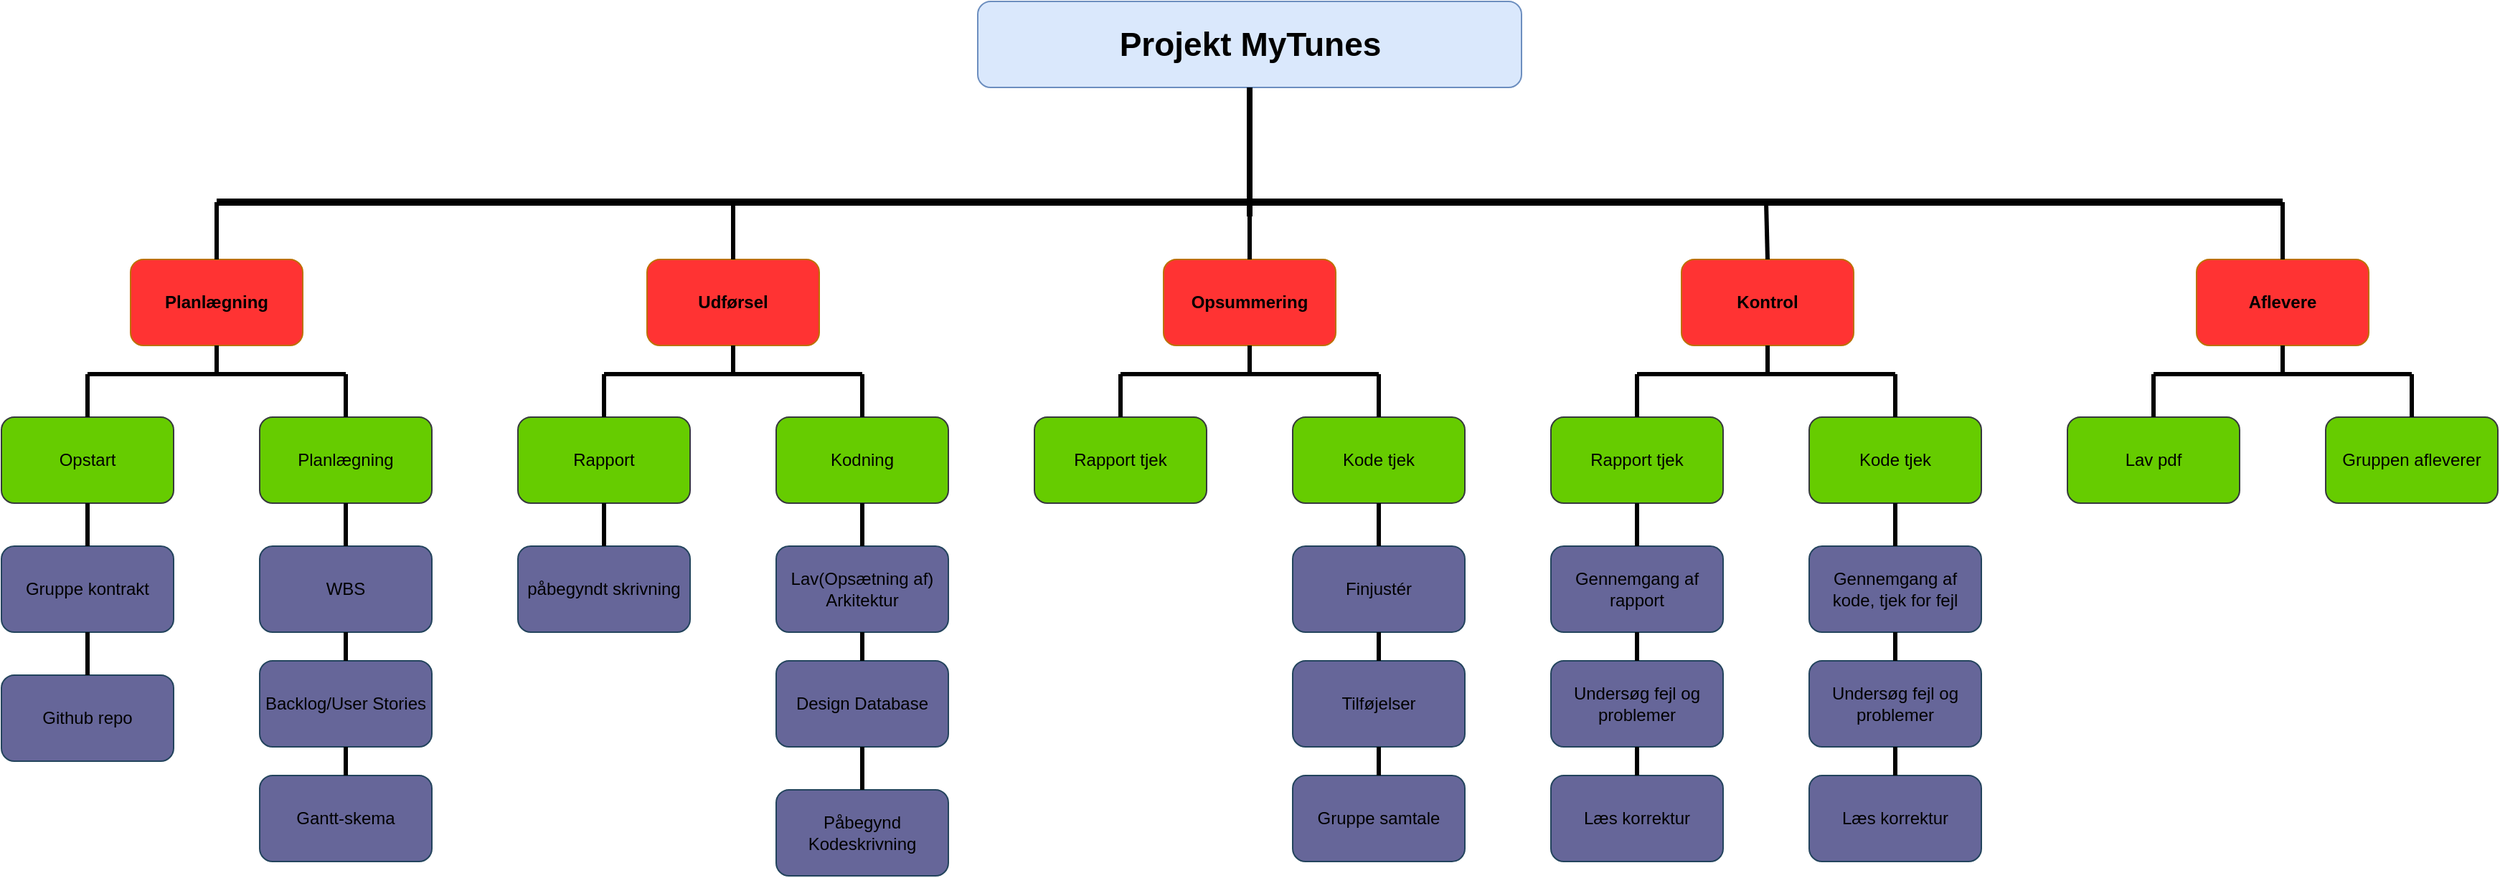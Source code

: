 <mxfile version="24.7.8">
  <diagram name="Side-1" id="v7aNZGcVQqg8jcTbbySO">
    <mxGraphModel dx="1750" dy="1048" grid="1" gridSize="10" guides="1" tooltips="1" connect="1" arrows="1" fold="1" page="1" pageScale="1" pageWidth="827" pageHeight="1169" math="0" shadow="0">
      <root>
        <mxCell id="0" />
        <mxCell id="1" parent="0" />
        <mxCell id="Jo2eLr0nHcPGZElzcF8N-1" value="" style="endArrow=none;html=1;rounded=0;exitX=0;exitY=0.5;exitDx=0;exitDy=0;strokeWidth=3;" edge="1" parent="1">
          <mxGeometry width="50" height="50" relative="1" as="geometry">
            <mxPoint x="200.0" y="360" as="sourcePoint" />
            <mxPoint x="200" y="360" as="targetPoint" />
          </mxGeometry>
        </mxCell>
        <mxCell id="Jo2eLr0nHcPGZElzcF8N-2" value="Gruppe kontrakt" style="rounded=1;whiteSpace=wrap;html=1;fillColor=#666699;strokeColor=#23445d;" vertex="1" parent="1">
          <mxGeometry x="70" y="400" width="120" height="60" as="geometry" />
        </mxCell>
        <mxCell id="Jo2eLr0nHcPGZElzcF8N-3" value="Planlægning" style="rounded=1;whiteSpace=wrap;html=1;fillColor=#FF3333;fontColor=#000000;strokeColor=#BD7000;fontStyle=1" vertex="1" parent="1">
          <mxGeometry x="160" y="200" width="120" height="60" as="geometry" />
        </mxCell>
        <mxCell id="Jo2eLr0nHcPGZElzcF8N-4" value="WBS" style="rounded=1;whiteSpace=wrap;html=1;fillColor=#666699;strokeColor=#23445d;" vertex="1" parent="1">
          <mxGeometry x="250" y="400" width="120" height="60" as="geometry" />
        </mxCell>
        <mxCell id="Jo2eLr0nHcPGZElzcF8N-5" value="Backlog/User Stories" style="rounded=1;whiteSpace=wrap;html=1;fillColor=#666699;strokeColor=#23445d;" vertex="1" parent="1">
          <mxGeometry x="250" y="480" width="120" height="60" as="geometry" />
        </mxCell>
        <mxCell id="Jo2eLr0nHcPGZElzcF8N-6" value="Gantt-skema" style="rounded=1;whiteSpace=wrap;html=1;fillColor=#666699;strokeColor=#23445d;" vertex="1" parent="1">
          <mxGeometry x="250" y="560" width="120" height="60" as="geometry" />
        </mxCell>
        <mxCell id="Jo2eLr0nHcPGZElzcF8N-7" value="Udførsel" style="rounded=1;whiteSpace=wrap;html=1;fillColor=#FF3333;fontColor=#000000;strokeColor=#BD7000;fontStyle=1" vertex="1" parent="1">
          <mxGeometry x="520" y="200" width="120" height="60" as="geometry" />
        </mxCell>
        <mxCell id="Jo2eLr0nHcPGZElzcF8N-8" value="Rapport tjek" style="rounded=1;whiteSpace=wrap;html=1;fillColor=#66CC00;strokeColor=#36393d;" vertex="1" parent="1">
          <mxGeometry x="1150" y="310" width="120" height="60" as="geometry" />
        </mxCell>
        <mxCell id="Jo2eLr0nHcPGZElzcF8N-9" value="Rapport" style="rounded=1;whiteSpace=wrap;html=1;fillColor=#66CC00;strokeColor=#36393d;" vertex="1" parent="1">
          <mxGeometry x="430" y="310" width="120" height="60" as="geometry" />
        </mxCell>
        <mxCell id="Jo2eLr0nHcPGZElzcF8N-10" value="Kode tjek" style="rounded=1;whiteSpace=wrap;html=1;fillColor=#66CC00;strokeColor=#36393d;" vertex="1" parent="1">
          <mxGeometry x="1330" y="310" width="120" height="60" as="geometry" />
        </mxCell>
        <mxCell id="Jo2eLr0nHcPGZElzcF8N-11" value="Gennemgang af rapport" style="rounded=1;whiteSpace=wrap;html=1;fillColor=#666699;strokeColor=#23445d;" vertex="1" parent="1">
          <mxGeometry x="1150" y="400" width="120" height="60" as="geometry" />
        </mxCell>
        <mxCell id="Jo2eLr0nHcPGZElzcF8N-12" value="Undersøg fejl og problemer" style="rounded=1;whiteSpace=wrap;html=1;fillColor=#666699;strokeColor=#23445d;" vertex="1" parent="1">
          <mxGeometry x="1150" y="480" width="120" height="60" as="geometry" />
        </mxCell>
        <mxCell id="Jo2eLr0nHcPGZElzcF8N-13" value="Læs korrektur" style="rounded=1;whiteSpace=wrap;html=1;fillColor=#666699;strokeColor=#23445d;" vertex="1" parent="1">
          <mxGeometry x="1150" y="560" width="120" height="60" as="geometry" />
        </mxCell>
        <mxCell id="Jo2eLr0nHcPGZElzcF8N-14" value="Gennemgang af kode, tjek for fejl" style="rounded=1;whiteSpace=wrap;html=1;fillColor=#666699;strokeColor=#23445d;" vertex="1" parent="1">
          <mxGeometry x="1330" y="400" width="120" height="60" as="geometry" />
        </mxCell>
        <mxCell id="Jo2eLr0nHcPGZElzcF8N-15" value="Undersøg fejl og problemer" style="rounded=1;whiteSpace=wrap;html=1;fillColor=#666699;strokeColor=#23445d;" vertex="1" parent="1">
          <mxGeometry x="1330" y="480" width="120" height="60" as="geometry" />
        </mxCell>
        <mxCell id="Jo2eLr0nHcPGZElzcF8N-16" value="Læs korrektur" style="rounded=1;whiteSpace=wrap;html=1;fillColor=#666699;strokeColor=#23445d;" vertex="1" parent="1">
          <mxGeometry x="1330" y="560" width="120" height="60" as="geometry" />
        </mxCell>
        <mxCell id="Jo2eLr0nHcPGZElzcF8N-17" value="Lav pdf" style="rounded=1;whiteSpace=wrap;html=1;fillColor=#66CC00;strokeColor=#36393d;" vertex="1" parent="1">
          <mxGeometry x="1510" y="310" width="120" height="60" as="geometry" />
        </mxCell>
        <mxCell id="Jo2eLr0nHcPGZElzcF8N-18" value="Gruppen afleverer" style="rounded=1;whiteSpace=wrap;html=1;fillColor=#66CC00;strokeColor=#36393d;" vertex="1" parent="1">
          <mxGeometry x="1690" y="310" width="120" height="60" as="geometry" />
        </mxCell>
        <mxCell id="Jo2eLr0nHcPGZElzcF8N-19" value="påbegyndt skrivning" style="rounded=1;whiteSpace=wrap;html=1;fillColor=#666699;strokeColor=#23445d;" vertex="1" parent="1">
          <mxGeometry x="430" y="400" width="120" height="60" as="geometry" />
        </mxCell>
        <mxCell id="Jo2eLr0nHcPGZElzcF8N-20" value="Kodning" style="rounded=1;whiteSpace=wrap;html=1;fillColor=#66CC00;strokeColor=#36393d;" vertex="1" parent="1">
          <mxGeometry x="610" y="310" width="120" height="60" as="geometry" />
        </mxCell>
        <mxCell id="Jo2eLr0nHcPGZElzcF8N-21" value="Lav(Opsætning af) Arkitektur" style="rounded=1;whiteSpace=wrap;html=1;fillColor=#666699;strokeColor=#23445d;" vertex="1" parent="1">
          <mxGeometry x="610" y="400" width="120" height="60" as="geometry" />
        </mxCell>
        <mxCell id="Jo2eLr0nHcPGZElzcF8N-22" value="Design Database" style="rounded=1;whiteSpace=wrap;html=1;fillColor=#666699;strokeColor=#23445d;" vertex="1" parent="1">
          <mxGeometry x="610" y="480" width="120" height="60" as="geometry" />
        </mxCell>
        <mxCell id="Jo2eLr0nHcPGZElzcF8N-23" value="Opsummering" style="rounded=1;whiteSpace=wrap;html=1;fillColor=#FF3333;strokeColor=#BD7000;fontColor=#000000;fontStyle=1" vertex="1" parent="1">
          <mxGeometry x="880" y="200" width="120" height="60" as="geometry" />
        </mxCell>
        <mxCell id="Jo2eLr0nHcPGZElzcF8N-24" value="Rapport tjek" style="rounded=1;whiteSpace=wrap;html=1;fillColor=#66CC00;strokeColor=#36393d;" vertex="1" parent="1">
          <mxGeometry x="790" y="310" width="120" height="60" as="geometry" />
        </mxCell>
        <mxCell id="Jo2eLr0nHcPGZElzcF8N-25" value="Kode tjek" style="rounded=1;whiteSpace=wrap;html=1;fillColor=#66CC00;strokeColor=#36393d;" vertex="1" parent="1">
          <mxGeometry x="970" y="310" width="120" height="60" as="geometry" />
        </mxCell>
        <mxCell id="Jo2eLr0nHcPGZElzcF8N-26" value="Finjustér" style="rounded=1;whiteSpace=wrap;html=1;fillColor=#666699;strokeColor=#23445d;" vertex="1" parent="1">
          <mxGeometry x="970" y="400" width="120" height="60" as="geometry" />
        </mxCell>
        <mxCell id="Jo2eLr0nHcPGZElzcF8N-27" value="Tilføjelser" style="rounded=1;whiteSpace=wrap;html=1;fillColor=#666699;strokeColor=#23445d;" vertex="1" parent="1">
          <mxGeometry x="970" y="480" width="120" height="60" as="geometry" />
        </mxCell>
        <mxCell id="Jo2eLr0nHcPGZElzcF8N-28" value="Gruppe samtale" style="rounded=1;whiteSpace=wrap;html=1;fillColor=#666699;strokeColor=#23445d;" vertex="1" parent="1">
          <mxGeometry x="970" y="560" width="120" height="60" as="geometry" />
        </mxCell>
        <mxCell id="Jo2eLr0nHcPGZElzcF8N-29" value="Kontrol" style="rounded=1;whiteSpace=wrap;html=1;fillColor=#FF3333;fontColor=#000000;strokeColor=#BD7000;fontStyle=1" vertex="1" parent="1">
          <mxGeometry x="1241" y="200" width="120" height="60" as="geometry" />
        </mxCell>
        <mxCell id="Jo2eLr0nHcPGZElzcF8N-30" value="Aflevere" style="rounded=1;whiteSpace=wrap;html=1;fillColor=#FF3333;fontColor=#000000;strokeColor=#BD7000;fontStyle=1" vertex="1" parent="1">
          <mxGeometry x="1600" y="200" width="120" height="60" as="geometry" />
        </mxCell>
        <mxCell id="Jo2eLr0nHcPGZElzcF8N-31" value="&lt;font color=&quot;#000000&quot;&gt;&lt;span style=&quot;font-size: 23px;&quot;&gt;&lt;b&gt;Projekt MyTunes&lt;/b&gt;&lt;/span&gt;&lt;/font&gt;" style="rounded=1;whiteSpace=wrap;html=1;fontStyle=0;fillColor=#dae8fc;strokeColor=#6c8ebf;" vertex="1" parent="1">
          <mxGeometry x="750.5" y="20" width="379" height="60" as="geometry" />
        </mxCell>
        <mxCell id="Jo2eLr0nHcPGZElzcF8N-32" value="" style="endArrow=none;html=1;rounded=0;entryX=0.5;entryY=1;entryDx=0;entryDy=0;strokeWidth=4;" edge="1" parent="1" target="Jo2eLr0nHcPGZElzcF8N-31">
          <mxGeometry width="50" height="50" relative="1" as="geometry">
            <mxPoint x="940" y="170" as="sourcePoint" />
            <mxPoint x="1026.5" y="70" as="targetPoint" />
          </mxGeometry>
        </mxCell>
        <mxCell id="Jo2eLr0nHcPGZElzcF8N-33" value="" style="endArrow=none;html=1;rounded=0;strokeWidth=5;" edge="1" parent="1">
          <mxGeometry width="50" height="50" relative="1" as="geometry">
            <mxPoint x="220" y="160" as="sourcePoint" />
            <mxPoint x="1660" y="160" as="targetPoint" />
          </mxGeometry>
        </mxCell>
        <mxCell id="Jo2eLr0nHcPGZElzcF8N-34" value="" style="endArrow=none;html=1;rounded=0;exitX=0.5;exitY=0;exitDx=0;exitDy=0;strokeWidth=3;" edge="1" parent="1" source="Jo2eLr0nHcPGZElzcF8N-7">
          <mxGeometry width="50" height="50" relative="1" as="geometry">
            <mxPoint x="590" y="190" as="sourcePoint" />
            <mxPoint x="580" y="160" as="targetPoint" />
          </mxGeometry>
        </mxCell>
        <mxCell id="Jo2eLr0nHcPGZElzcF8N-35" value="" style="endArrow=none;html=1;rounded=0;entryX=0.5;entryY=0;entryDx=0;entryDy=0;strokeWidth=3;" edge="1" parent="1" target="Jo2eLr0nHcPGZElzcF8N-23">
          <mxGeometry width="50" height="50" relative="1" as="geometry">
            <mxPoint x="940" y="160" as="sourcePoint" />
            <mxPoint x="900" y="180" as="targetPoint" />
          </mxGeometry>
        </mxCell>
        <mxCell id="Jo2eLr0nHcPGZElzcF8N-36" value="" style="endArrow=none;html=1;rounded=0;exitX=0.5;exitY=0;exitDx=0;exitDy=0;strokeWidth=3;" edge="1" parent="1" source="Jo2eLr0nHcPGZElzcF8N-29">
          <mxGeometry width="50" height="50" relative="1" as="geometry">
            <mxPoint x="1300" y="230" as="sourcePoint" />
            <mxPoint x="1300" y="160" as="targetPoint" />
            <Array as="points" />
          </mxGeometry>
        </mxCell>
        <mxCell id="Jo2eLr0nHcPGZElzcF8N-37" value="" style="endArrow=none;html=1;rounded=0;entryX=0.5;entryY=0;entryDx=0;entryDy=0;strokeWidth=3;" edge="1" parent="1" target="Jo2eLr0nHcPGZElzcF8N-30">
          <mxGeometry width="50" height="50" relative="1" as="geometry">
            <mxPoint x="1660" y="160" as="sourcePoint" />
            <mxPoint x="1880" y="170" as="targetPoint" />
          </mxGeometry>
        </mxCell>
        <mxCell id="Jo2eLr0nHcPGZElzcF8N-38" value="" style="endArrow=none;html=1;rounded=0;exitX=0.5;exitY=0;exitDx=0;exitDy=0;strokeWidth=3;" edge="1" parent="1" source="Jo2eLr0nHcPGZElzcF8N-3">
          <mxGeometry width="50" height="50" relative="1" as="geometry">
            <mxPoint x="90" y="210" as="sourcePoint" />
            <mxPoint x="220" y="160" as="targetPoint" />
          </mxGeometry>
        </mxCell>
        <mxCell id="Jo2eLr0nHcPGZElzcF8N-39" value="Opstart" style="rounded=1;whiteSpace=wrap;html=1;fillColor=#66CC00;strokeColor=#36393d;" vertex="1" parent="1">
          <mxGeometry x="70" y="310" width="120" height="60" as="geometry" />
        </mxCell>
        <mxCell id="Jo2eLr0nHcPGZElzcF8N-40" value="Planlægning" style="rounded=1;whiteSpace=wrap;html=1;fillColor=#66CC00;strokeColor=#36393d;" vertex="1" parent="1">
          <mxGeometry x="250" y="310" width="120" height="60" as="geometry" />
        </mxCell>
        <mxCell id="Jo2eLr0nHcPGZElzcF8N-41" value="" style="endArrow=none;html=1;rounded=0;entryX=0.5;entryY=1;entryDx=0;entryDy=0;strokeWidth=3;" edge="1" parent="1" target="Jo2eLr0nHcPGZElzcF8N-3">
          <mxGeometry width="50" height="50" relative="1" as="geometry">
            <mxPoint x="220" y="280" as="sourcePoint" />
            <mxPoint x="250" y="280" as="targetPoint" />
          </mxGeometry>
        </mxCell>
        <mxCell id="Jo2eLr0nHcPGZElzcF8N-42" value="" style="endArrow=none;html=1;rounded=0;strokeWidth=3;" edge="1" parent="1">
          <mxGeometry width="50" height="50" relative="1" as="geometry">
            <mxPoint x="130" y="280" as="sourcePoint" />
            <mxPoint x="310" y="280" as="targetPoint" />
          </mxGeometry>
        </mxCell>
        <mxCell id="Jo2eLr0nHcPGZElzcF8N-43" value="" style="endArrow=none;html=1;rounded=0;exitX=0.5;exitY=0;exitDx=0;exitDy=0;strokeWidth=3;" edge="1" parent="1" source="Jo2eLr0nHcPGZElzcF8N-39">
          <mxGeometry width="50" height="50" relative="1" as="geometry">
            <mxPoint x="80" y="330" as="sourcePoint" />
            <mxPoint x="130" y="280" as="targetPoint" />
          </mxGeometry>
        </mxCell>
        <mxCell id="Jo2eLr0nHcPGZElzcF8N-44" value="" style="endArrow=none;html=1;rounded=0;exitX=0.5;exitY=0;exitDx=0;exitDy=0;strokeWidth=3;" edge="1" parent="1" source="Jo2eLr0nHcPGZElzcF8N-40">
          <mxGeometry width="50" height="50" relative="1" as="geometry">
            <mxPoint x="270" y="330" as="sourcePoint" />
            <mxPoint x="310" y="280" as="targetPoint" />
          </mxGeometry>
        </mxCell>
        <mxCell id="Jo2eLr0nHcPGZElzcF8N-45" value="" style="endArrow=none;html=1;rounded=0;entryX=0.5;entryY=1;entryDx=0;entryDy=0;strokeWidth=3;" edge="1" parent="1" target="Jo2eLr0nHcPGZElzcF8N-7">
          <mxGeometry width="50" height="50" relative="1" as="geometry">
            <mxPoint x="580" y="280" as="sourcePoint" />
            <mxPoint x="610" y="280" as="targetPoint" />
          </mxGeometry>
        </mxCell>
        <mxCell id="Jo2eLr0nHcPGZElzcF8N-46" value="" style="endArrow=none;html=1;rounded=0;strokeWidth=3;" edge="1" parent="1">
          <mxGeometry width="50" height="50" relative="1" as="geometry">
            <mxPoint x="490" y="280" as="sourcePoint" />
            <mxPoint x="670" y="280" as="targetPoint" />
          </mxGeometry>
        </mxCell>
        <mxCell id="Jo2eLr0nHcPGZElzcF8N-47" value="" style="endArrow=none;html=1;rounded=0;exitX=0.5;exitY=0;exitDx=0;exitDy=0;strokeWidth=3;" edge="1" parent="1" source="Jo2eLr0nHcPGZElzcF8N-9">
          <mxGeometry width="50" height="50" relative="1" as="geometry">
            <mxPoint x="460" y="300" as="sourcePoint" />
            <mxPoint x="490" y="280" as="targetPoint" />
          </mxGeometry>
        </mxCell>
        <mxCell id="Jo2eLr0nHcPGZElzcF8N-48" value="" style="endArrow=none;html=1;rounded=0;exitX=0.5;exitY=0;exitDx=0;exitDy=0;strokeWidth=3;" edge="1" parent="1" source="Jo2eLr0nHcPGZElzcF8N-20">
          <mxGeometry width="50" height="50" relative="1" as="geometry">
            <mxPoint x="570" y="340" as="sourcePoint" />
            <mxPoint x="670" y="280" as="targetPoint" />
          </mxGeometry>
        </mxCell>
        <mxCell id="Jo2eLr0nHcPGZElzcF8N-49" value="" style="endArrow=none;html=1;rounded=0;entryX=0.5;entryY=1;entryDx=0;entryDy=0;strokeWidth=3;" edge="1" parent="1" target="Jo2eLr0nHcPGZElzcF8N-39">
          <mxGeometry width="50" height="50" relative="1" as="geometry">
            <mxPoint x="130" y="400" as="sourcePoint" />
            <mxPoint x="180" y="420" as="targetPoint" />
          </mxGeometry>
        </mxCell>
        <mxCell id="Jo2eLr0nHcPGZElzcF8N-50" value="" style="endArrow=none;html=1;rounded=0;entryX=0.5;entryY=1;entryDx=0;entryDy=0;exitX=0.5;exitY=0;exitDx=0;exitDy=0;strokeWidth=3;" edge="1" parent="1" source="Jo2eLr0nHcPGZElzcF8N-4" target="Jo2eLr0nHcPGZElzcF8N-40">
          <mxGeometry width="50" height="50" relative="1" as="geometry">
            <mxPoint x="270" y="430" as="sourcePoint" />
            <mxPoint x="320" y="380" as="targetPoint" />
          </mxGeometry>
        </mxCell>
        <mxCell id="Jo2eLr0nHcPGZElzcF8N-51" value="" style="endArrow=none;html=1;rounded=0;entryX=0.5;entryY=1;entryDx=0;entryDy=0;exitX=0.5;exitY=0;exitDx=0;exitDy=0;strokeWidth=3;" edge="1" parent="1" source="Jo2eLr0nHcPGZElzcF8N-5" target="Jo2eLr0nHcPGZElzcF8N-4">
          <mxGeometry width="50" height="50" relative="1" as="geometry">
            <mxPoint x="310" y="480" as="sourcePoint" />
            <mxPoint x="320" y="382" as="targetPoint" />
          </mxGeometry>
        </mxCell>
        <mxCell id="Jo2eLr0nHcPGZElzcF8N-52" value="" style="endArrow=none;html=1;rounded=0;entryX=0.5;entryY=1;entryDx=0;entryDy=0;exitX=0.5;exitY=0;exitDx=0;exitDy=0;strokeWidth=3;" edge="1" parent="1" source="Jo2eLr0nHcPGZElzcF8N-6" target="Jo2eLr0nHcPGZElzcF8N-5">
          <mxGeometry width="50" height="50" relative="1" as="geometry">
            <mxPoint x="260" y="620" as="sourcePoint" />
            <mxPoint x="310" y="570" as="targetPoint" />
          </mxGeometry>
        </mxCell>
        <mxCell id="Jo2eLr0nHcPGZElzcF8N-53" value="" style="endArrow=none;html=1;rounded=0;entryX=0.5;entryY=1;entryDx=0;entryDy=0;exitX=0.5;exitY=0;exitDx=0;exitDy=0;strokeWidth=3;" edge="1" parent="1" source="Jo2eLr0nHcPGZElzcF8N-19" target="Jo2eLr0nHcPGZElzcF8N-9">
          <mxGeometry width="50" height="50" relative="1" as="geometry">
            <mxPoint x="450" y="490" as="sourcePoint" />
            <mxPoint x="500" y="440" as="targetPoint" />
          </mxGeometry>
        </mxCell>
        <mxCell id="Jo2eLr0nHcPGZElzcF8N-54" value="" style="endArrow=none;html=1;rounded=0;entryX=0.5;entryY=1;entryDx=0;entryDy=0;exitX=0.5;exitY=0;exitDx=0;exitDy=0;strokeWidth=3;" edge="1" parent="1" source="Jo2eLr0nHcPGZElzcF8N-21" target="Jo2eLr0nHcPGZElzcF8N-20">
          <mxGeometry width="50" height="50" relative="1" as="geometry">
            <mxPoint x="570" y="450" as="sourcePoint" />
            <mxPoint x="620" y="400" as="targetPoint" />
          </mxGeometry>
        </mxCell>
        <mxCell id="Jo2eLr0nHcPGZElzcF8N-55" value="" style="endArrow=none;html=1;rounded=0;entryX=0.5;entryY=1;entryDx=0;entryDy=0;exitX=0.5;exitY=0;exitDx=0;exitDy=0;strokeWidth=3;" edge="1" parent="1" source="Jo2eLr0nHcPGZElzcF8N-22" target="Jo2eLr0nHcPGZElzcF8N-21">
          <mxGeometry width="50" height="50" relative="1" as="geometry">
            <mxPoint x="680" y="403" as="sourcePoint" />
            <mxPoint x="680" y="380" as="targetPoint" />
          </mxGeometry>
        </mxCell>
        <mxCell id="Jo2eLr0nHcPGZElzcF8N-56" value="" style="endArrow=none;html=1;rounded=0;entryX=0.5;entryY=1;entryDx=0;entryDy=0;strokeWidth=3;" edge="1" parent="1" target="Jo2eLr0nHcPGZElzcF8N-23">
          <mxGeometry width="50" height="50" relative="1" as="geometry">
            <mxPoint x="940" y="280" as="sourcePoint" />
            <mxPoint x="840" y="230" as="targetPoint" />
            <Array as="points" />
          </mxGeometry>
        </mxCell>
        <mxCell id="Jo2eLr0nHcPGZElzcF8N-57" value="" style="endArrow=none;html=1;rounded=0;strokeWidth=3;" edge="1" parent="1">
          <mxGeometry width="50" height="50" relative="1" as="geometry">
            <mxPoint x="850" y="280" as="sourcePoint" />
            <mxPoint x="1030" y="280" as="targetPoint" />
          </mxGeometry>
        </mxCell>
        <mxCell id="Jo2eLr0nHcPGZElzcF8N-58" value="" style="endArrow=none;html=1;rounded=0;strokeWidth=3;" edge="1" parent="1">
          <mxGeometry width="50" height="50" relative="1" as="geometry">
            <mxPoint x="1210" y="280" as="sourcePoint" />
            <mxPoint x="1390" y="280" as="targetPoint" />
          </mxGeometry>
        </mxCell>
        <mxCell id="Jo2eLr0nHcPGZElzcF8N-59" value="" style="endArrow=none;html=1;rounded=0;exitX=0.5;exitY=0;exitDx=0;exitDy=0;strokeWidth=3;" edge="1" parent="1" source="Jo2eLr0nHcPGZElzcF8N-24">
          <mxGeometry width="50" height="50" relative="1" as="geometry">
            <mxPoint x="790" y="280" as="sourcePoint" />
            <mxPoint x="850" y="280" as="targetPoint" />
          </mxGeometry>
        </mxCell>
        <mxCell id="Jo2eLr0nHcPGZElzcF8N-60" value="" style="endArrow=none;html=1;rounded=0;entryX=0.5;entryY=1;entryDx=0;entryDy=0;strokeWidth=3;" edge="1" parent="1" target="Jo2eLr0nHcPGZElzcF8N-29">
          <mxGeometry width="50" height="50" relative="1" as="geometry">
            <mxPoint x="1301" y="280" as="sourcePoint" />
            <mxPoint x="1330" y="290" as="targetPoint" />
          </mxGeometry>
        </mxCell>
        <mxCell id="Jo2eLr0nHcPGZElzcF8N-61" value="" style="endArrow=none;html=1;rounded=0;exitX=0.5;exitY=0;exitDx=0;exitDy=0;strokeWidth=3;" edge="1" parent="1" source="Jo2eLr0nHcPGZElzcF8N-8">
          <mxGeometry width="50" height="50" relative="1" as="geometry">
            <mxPoint x="1180" y="370" as="sourcePoint" />
            <mxPoint x="1210" y="280" as="targetPoint" />
          </mxGeometry>
        </mxCell>
        <mxCell id="Jo2eLr0nHcPGZElzcF8N-62" value="" style="endArrow=none;html=1;rounded=0;entryX=0.5;entryY=1;entryDx=0;entryDy=0;exitX=0.5;exitY=0;exitDx=0;exitDy=0;strokeWidth=3;" edge="1" parent="1" source="Jo2eLr0nHcPGZElzcF8N-11" target="Jo2eLr0nHcPGZElzcF8N-8">
          <mxGeometry width="50" height="50" relative="1" as="geometry">
            <mxPoint x="1180" y="440" as="sourcePoint" />
            <mxPoint x="1230" y="390" as="targetPoint" />
          </mxGeometry>
        </mxCell>
        <mxCell id="Jo2eLr0nHcPGZElzcF8N-63" value="" style="endArrow=none;html=1;rounded=0;exitX=0.5;exitY=0;exitDx=0;exitDy=0;strokeWidth=3;" edge="1" parent="1" source="Jo2eLr0nHcPGZElzcF8N-25">
          <mxGeometry width="50" height="50" relative="1" as="geometry">
            <mxPoint x="1030" y="300" as="sourcePoint" />
            <mxPoint x="1030" y="280" as="targetPoint" />
          </mxGeometry>
        </mxCell>
        <mxCell id="Jo2eLr0nHcPGZElzcF8N-64" value="" style="endArrow=none;html=1;rounded=0;entryX=0.5;entryY=1;entryDx=0;entryDy=0;exitX=0.5;exitY=0;exitDx=0;exitDy=0;strokeWidth=3;" edge="1" parent="1" source="Jo2eLr0nHcPGZElzcF8N-12" target="Jo2eLr0nHcPGZElzcF8N-11">
          <mxGeometry width="50" height="50" relative="1" as="geometry">
            <mxPoint x="1190" y="530" as="sourcePoint" />
            <mxPoint x="1240" y="480" as="targetPoint" />
          </mxGeometry>
        </mxCell>
        <mxCell id="Jo2eLr0nHcPGZElzcF8N-65" value="" style="endArrow=none;html=1;rounded=0;entryX=0.5;entryY=1;entryDx=0;entryDy=0;exitX=0.5;exitY=0;exitDx=0;exitDy=0;strokeWidth=3;" edge="1" parent="1" source="Jo2eLr0nHcPGZElzcF8N-13" target="Jo2eLr0nHcPGZElzcF8N-12">
          <mxGeometry width="50" height="50" relative="1" as="geometry">
            <mxPoint x="1180" y="610" as="sourcePoint" />
            <mxPoint x="1230" y="560" as="targetPoint" />
          </mxGeometry>
        </mxCell>
        <mxCell id="Jo2eLr0nHcPGZElzcF8N-66" value="" style="endArrow=none;html=1;rounded=0;entryX=0.5;entryY=1;entryDx=0;entryDy=0;exitX=0.5;exitY=0;exitDx=0;exitDy=0;strokeWidth=3;" edge="1" parent="1" source="Jo2eLr0nHcPGZElzcF8N-14" target="Jo2eLr0nHcPGZElzcF8N-10">
          <mxGeometry width="50" height="50" relative="1" as="geometry">
            <mxPoint x="1350" y="440" as="sourcePoint" />
            <mxPoint x="1400" y="390" as="targetPoint" />
          </mxGeometry>
        </mxCell>
        <mxCell id="Jo2eLr0nHcPGZElzcF8N-67" value="" style="endArrow=none;html=1;rounded=0;entryX=0.5;entryY=1;entryDx=0;entryDy=0;exitX=0.5;exitY=0;exitDx=0;exitDy=0;strokeWidth=3;" edge="1" parent="1" source="Jo2eLr0nHcPGZElzcF8N-26" target="Jo2eLr0nHcPGZElzcF8N-25">
          <mxGeometry width="50" height="50" relative="1" as="geometry">
            <mxPoint x="1110" y="450" as="sourcePoint" />
            <mxPoint x="1160" y="400" as="targetPoint" />
          </mxGeometry>
        </mxCell>
        <mxCell id="Jo2eLr0nHcPGZElzcF8N-68" value="" style="endArrow=none;html=1;rounded=0;entryX=0.5;entryY=1;entryDx=0;entryDy=0;exitX=0.5;exitY=0;exitDx=0;exitDy=0;strokeWidth=3;" edge="1" parent="1" source="Jo2eLr0nHcPGZElzcF8N-15" target="Jo2eLr0nHcPGZElzcF8N-14">
          <mxGeometry width="50" height="50" relative="1" as="geometry">
            <mxPoint x="1390" y="480" as="sourcePoint" />
            <mxPoint x="1410" y="480" as="targetPoint" />
          </mxGeometry>
        </mxCell>
        <mxCell id="Jo2eLr0nHcPGZElzcF8N-69" value="" style="endArrow=none;html=1;rounded=0;entryX=0.5;entryY=1;entryDx=0;entryDy=0;exitX=0.5;exitY=0;exitDx=0;exitDy=0;strokeWidth=3;" edge="1" parent="1" source="Jo2eLr0nHcPGZElzcF8N-27" target="Jo2eLr0nHcPGZElzcF8N-26">
          <mxGeometry width="50" height="50" relative="1" as="geometry">
            <mxPoint x="1110" y="450" as="sourcePoint" />
            <mxPoint x="1160" y="400" as="targetPoint" />
          </mxGeometry>
        </mxCell>
        <mxCell id="Jo2eLr0nHcPGZElzcF8N-70" value="" style="endArrow=none;html=1;rounded=0;exitX=0.5;exitY=0;exitDx=0;exitDy=0;entryX=0.5;entryY=1;entryDx=0;entryDy=0;strokeWidth=3;" edge="1" parent="1" source="Jo2eLr0nHcPGZElzcF8N-16" target="Jo2eLr0nHcPGZElzcF8N-15">
          <mxGeometry width="50" height="50" relative="1" as="geometry">
            <mxPoint x="1330" y="610" as="sourcePoint" />
            <mxPoint x="1390" y="540" as="targetPoint" />
          </mxGeometry>
        </mxCell>
        <mxCell id="Jo2eLr0nHcPGZElzcF8N-71" value="" style="endArrow=none;html=1;rounded=0;exitX=0.5;exitY=1;exitDx=0;exitDy=0;entryX=0.5;entryY=0;entryDx=0;entryDy=0;strokeWidth=3;" edge="1" parent="1" source="Jo2eLr0nHcPGZElzcF8N-27" target="Jo2eLr0nHcPGZElzcF8N-28">
          <mxGeometry width="50" height="50" relative="1" as="geometry">
            <mxPoint x="1110" y="450" as="sourcePoint" />
            <mxPoint x="1160" y="400" as="targetPoint" />
          </mxGeometry>
        </mxCell>
        <mxCell id="Jo2eLr0nHcPGZElzcF8N-72" value="" style="endArrow=none;html=1;rounded=0;entryX=0.5;entryY=1;entryDx=0;entryDy=0;strokeWidth=3;" edge="1" parent="1" target="Jo2eLr0nHcPGZElzcF8N-30">
          <mxGeometry width="50" height="50" relative="1" as="geometry">
            <mxPoint x="1660" y="280" as="sourcePoint" />
            <mxPoint x="1690" y="400" as="targetPoint" />
          </mxGeometry>
        </mxCell>
        <mxCell id="Jo2eLr0nHcPGZElzcF8N-73" value="" style="endArrow=none;html=1;rounded=0;exitX=0.5;exitY=0;exitDx=0;exitDy=0;strokeWidth=3;" edge="1" parent="1" source="Jo2eLr0nHcPGZElzcF8N-10">
          <mxGeometry width="50" height="50" relative="1" as="geometry">
            <mxPoint x="1290" y="350" as="sourcePoint" />
            <mxPoint x="1390" y="280" as="targetPoint" />
          </mxGeometry>
        </mxCell>
        <mxCell id="Jo2eLr0nHcPGZElzcF8N-74" value="" style="endArrow=none;html=1;rounded=0;strokeWidth=3;" edge="1" parent="1">
          <mxGeometry width="50" height="50" relative="1" as="geometry">
            <mxPoint x="1660" y="280" as="sourcePoint" />
            <mxPoint x="1750" y="280" as="targetPoint" />
          </mxGeometry>
        </mxCell>
        <mxCell id="Jo2eLr0nHcPGZElzcF8N-75" value="" style="endArrow=none;html=1;rounded=0;strokeWidth=3;" edge="1" parent="1">
          <mxGeometry width="50" height="50" relative="1" as="geometry">
            <mxPoint x="1570" y="280" as="sourcePoint" />
            <mxPoint x="1660" y="280" as="targetPoint" />
          </mxGeometry>
        </mxCell>
        <mxCell id="Jo2eLr0nHcPGZElzcF8N-76" value="" style="endArrow=none;html=1;rounded=0;exitX=0.5;exitY=0;exitDx=0;exitDy=0;strokeWidth=3;" edge="1" parent="1" source="Jo2eLr0nHcPGZElzcF8N-18">
          <mxGeometry width="50" height="50" relative="1" as="geometry">
            <mxPoint x="1640" y="360" as="sourcePoint" />
            <mxPoint x="1750" y="280" as="targetPoint" />
          </mxGeometry>
        </mxCell>
        <mxCell id="Jo2eLr0nHcPGZElzcF8N-77" value="" style="endArrow=none;html=1;rounded=0;exitX=0.5;exitY=0;exitDx=0;exitDy=0;strokeWidth=3;" edge="1" parent="1" source="Jo2eLr0nHcPGZElzcF8N-17">
          <mxGeometry width="50" height="50" relative="1" as="geometry">
            <mxPoint x="1640" y="360" as="sourcePoint" />
            <mxPoint x="1570" y="280" as="targetPoint" />
          </mxGeometry>
        </mxCell>
        <mxCell id="Jo2eLr0nHcPGZElzcF8N-78" value="Github repo" style="rounded=1;whiteSpace=wrap;html=1;fillColor=#666699;strokeColor=#23445d;" vertex="1" parent="1">
          <mxGeometry x="70" y="490" width="120" height="60" as="geometry" />
        </mxCell>
        <mxCell id="Jo2eLr0nHcPGZElzcF8N-79" value="" style="endArrow=none;html=1;rounded=0;entryX=0.5;entryY=1;entryDx=0;entryDy=0;strokeWidth=3;" edge="1" parent="1">
          <mxGeometry width="50" height="50" relative="1" as="geometry">
            <mxPoint x="130" y="490" as="sourcePoint" />
            <mxPoint x="130" y="460" as="targetPoint" />
          </mxGeometry>
        </mxCell>
        <mxCell id="Jo2eLr0nHcPGZElzcF8N-80" value="Påbegynd Kodeskrivning" style="rounded=1;whiteSpace=wrap;html=1;fillColor=#666699;strokeColor=#23445d;" vertex="1" parent="1">
          <mxGeometry x="610" y="570" width="120" height="60" as="geometry" />
        </mxCell>
        <mxCell id="Jo2eLr0nHcPGZElzcF8N-81" value="" style="endArrow=none;html=1;rounded=0;entryX=0.5;entryY=1;entryDx=0;entryDy=0;strokeWidth=3;" edge="1" parent="1">
          <mxGeometry width="50" height="50" relative="1" as="geometry">
            <mxPoint x="670" y="570" as="sourcePoint" />
            <mxPoint x="670" y="540" as="targetPoint" />
          </mxGeometry>
        </mxCell>
      </root>
    </mxGraphModel>
  </diagram>
</mxfile>
